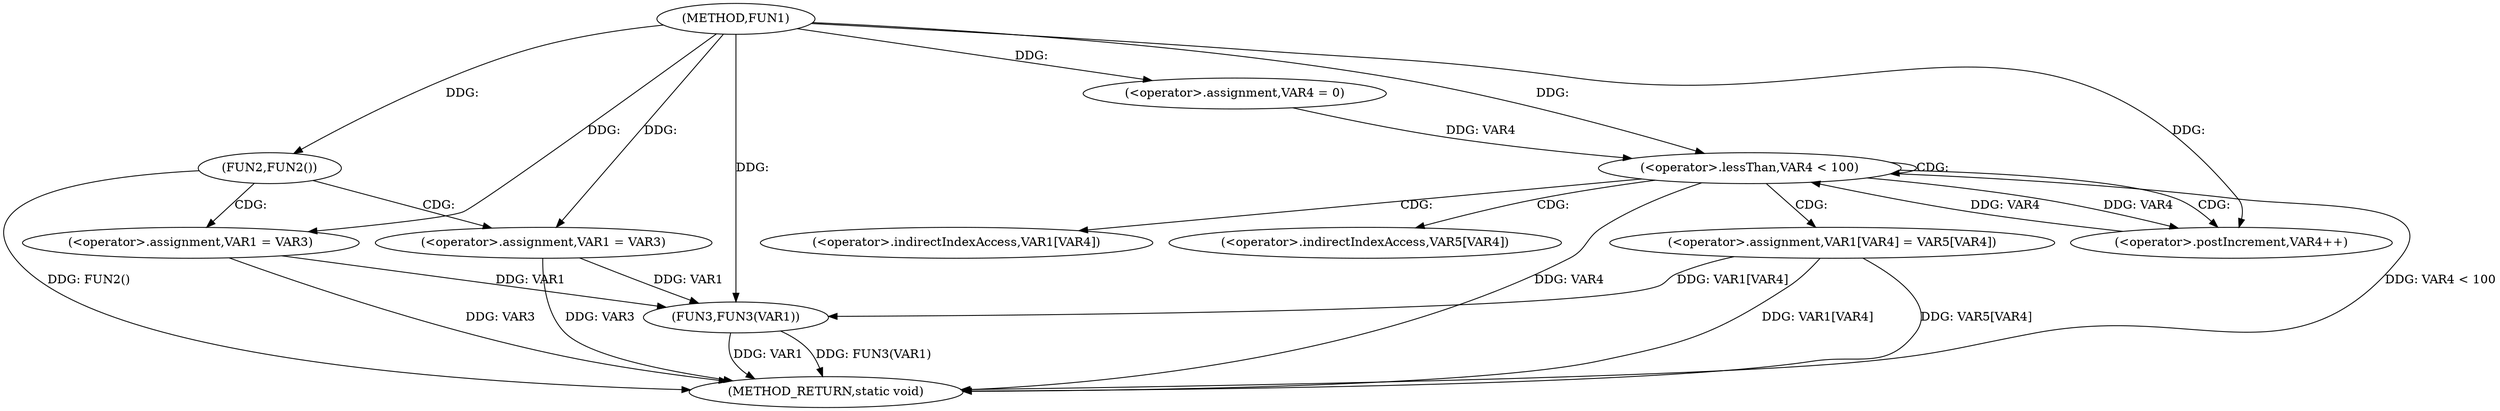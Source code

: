 digraph FUN1 {  
"1000100" [label = "(METHOD,FUN1)" ]
"1000138" [label = "(METHOD_RETURN,static void)" ]
"1000106" [label = "(FUN2,FUN2())" ]
"1000108" [label = "(<operator>.assignment,VAR1 = VAR3)" ]
"1000113" [label = "(<operator>.assignment,VAR1 = VAR3)" ]
"1000120" [label = "(<operator>.assignment,VAR4 = 0)" ]
"1000123" [label = "(<operator>.lessThan,VAR4 < 100)" ]
"1000126" [label = "(<operator>.postIncrement,VAR4++)" ]
"1000129" [label = "(<operator>.assignment,VAR1[VAR4] = VAR5[VAR4])" ]
"1000136" [label = "(FUN3,FUN3(VAR1))" ]
"1000130" [label = "(<operator>.indirectIndexAccess,VAR1[VAR4])" ]
"1000133" [label = "(<operator>.indirectIndexAccess,VAR5[VAR4])" ]
  "1000123" -> "1000138"  [ label = "DDG: VAR4 < 100"] 
  "1000113" -> "1000138"  [ label = "DDG: VAR3"] 
  "1000129" -> "1000138"  [ label = "DDG: VAR5[VAR4]"] 
  "1000136" -> "1000138"  [ label = "DDG: FUN3(VAR1)"] 
  "1000123" -> "1000138"  [ label = "DDG: VAR4"] 
  "1000129" -> "1000138"  [ label = "DDG: VAR1[VAR4]"] 
  "1000108" -> "1000138"  [ label = "DDG: VAR3"] 
  "1000136" -> "1000138"  [ label = "DDG: VAR1"] 
  "1000106" -> "1000138"  [ label = "DDG: FUN2()"] 
  "1000100" -> "1000106"  [ label = "DDG: "] 
  "1000100" -> "1000108"  [ label = "DDG: "] 
  "1000100" -> "1000113"  [ label = "DDG: "] 
  "1000100" -> "1000120"  [ label = "DDG: "] 
  "1000120" -> "1000123"  [ label = "DDG: VAR4"] 
  "1000126" -> "1000123"  [ label = "DDG: VAR4"] 
  "1000100" -> "1000123"  [ label = "DDG: "] 
  "1000123" -> "1000126"  [ label = "DDG: VAR4"] 
  "1000100" -> "1000126"  [ label = "DDG: "] 
  "1000129" -> "1000136"  [ label = "DDG: VAR1[VAR4]"] 
  "1000113" -> "1000136"  [ label = "DDG: VAR1"] 
  "1000108" -> "1000136"  [ label = "DDG: VAR1"] 
  "1000100" -> "1000136"  [ label = "DDG: "] 
  "1000106" -> "1000108"  [ label = "CDG: "] 
  "1000106" -> "1000113"  [ label = "CDG: "] 
  "1000123" -> "1000129"  [ label = "CDG: "] 
  "1000123" -> "1000123"  [ label = "CDG: "] 
  "1000123" -> "1000130"  [ label = "CDG: "] 
  "1000123" -> "1000133"  [ label = "CDG: "] 
  "1000123" -> "1000126"  [ label = "CDG: "] 
}
